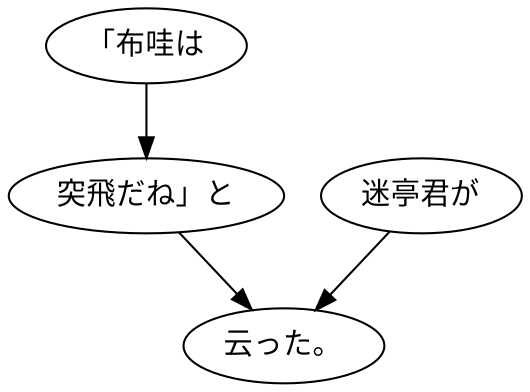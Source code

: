 digraph graph8020 {
	node0 [label="「布哇は"];
	node1 [label="突飛だね」と"];
	node2 [label="迷亭君が"];
	node3 [label="云った。"];
	node0 -> node1;
	node1 -> node3;
	node2 -> node3;
}
